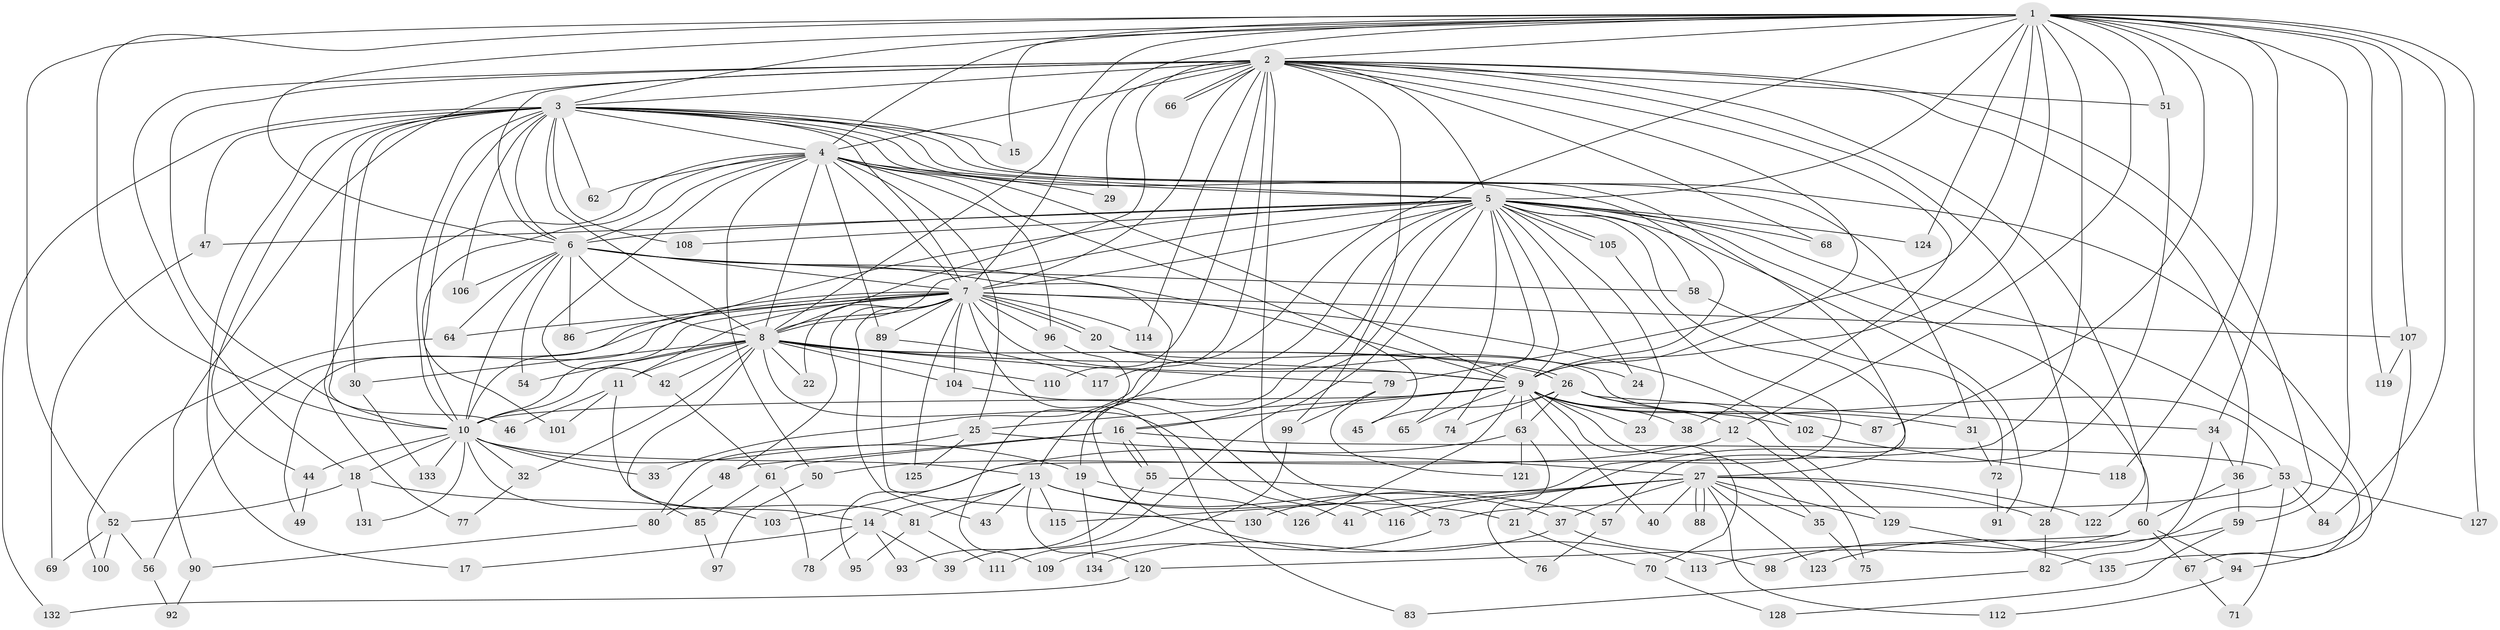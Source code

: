 // coarse degree distribution, {25: 0.012048192771084338, 23: 0.024096385542168676, 17: 0.012048192771084338, 3: 0.3132530120481928, 2: 0.27710843373493976, 15: 0.012048192771084338, 6: 0.060240963855421686, 14: 0.012048192771084338, 9: 0.012048192771084338, 5: 0.060240963855421686, 7: 0.012048192771084338, 4: 0.12048192771084337, 24: 0.012048192771084338, 1: 0.024096385542168676, 12: 0.012048192771084338, 21: 0.024096385542168676}
// Generated by graph-tools (version 1.1) at 2025/36/03/04/25 23:36:35]
// undirected, 135 vertices, 295 edges
graph export_dot {
  node [color=gray90,style=filled];
  1;
  2;
  3;
  4;
  5;
  6;
  7;
  8;
  9;
  10;
  11;
  12;
  13;
  14;
  15;
  16;
  17;
  18;
  19;
  20;
  21;
  22;
  23;
  24;
  25;
  26;
  27;
  28;
  29;
  30;
  31;
  32;
  33;
  34;
  35;
  36;
  37;
  38;
  39;
  40;
  41;
  42;
  43;
  44;
  45;
  46;
  47;
  48;
  49;
  50;
  51;
  52;
  53;
  54;
  55;
  56;
  57;
  58;
  59;
  60;
  61;
  62;
  63;
  64;
  65;
  66;
  67;
  68;
  69;
  70;
  71;
  72;
  73;
  74;
  75;
  76;
  77;
  78;
  79;
  80;
  81;
  82;
  83;
  84;
  85;
  86;
  87;
  88;
  89;
  90;
  91;
  92;
  93;
  94;
  95;
  96;
  97;
  98;
  99;
  100;
  101;
  102;
  103;
  104;
  105;
  106;
  107;
  108;
  109;
  110;
  111;
  112;
  113;
  114;
  115;
  116;
  117;
  118;
  119;
  120;
  121;
  122;
  123;
  124;
  125;
  126;
  127;
  128;
  129;
  130;
  131;
  132;
  133;
  134;
  135;
  1 -- 2;
  1 -- 3;
  1 -- 4;
  1 -- 5;
  1 -- 6;
  1 -- 7;
  1 -- 8;
  1 -- 9;
  1 -- 10;
  1 -- 12;
  1 -- 15;
  1 -- 33;
  1 -- 34;
  1 -- 51;
  1 -- 52;
  1 -- 59;
  1 -- 79;
  1 -- 84;
  1 -- 87;
  1 -- 103;
  1 -- 107;
  1 -- 118;
  1 -- 119;
  1 -- 124;
  1 -- 127;
  2 -- 3;
  2 -- 4;
  2 -- 5;
  2 -- 6;
  2 -- 7;
  2 -- 8;
  2 -- 9;
  2 -- 10;
  2 -- 18;
  2 -- 28;
  2 -- 29;
  2 -- 36;
  2 -- 38;
  2 -- 51;
  2 -- 66;
  2 -- 66;
  2 -- 68;
  2 -- 73;
  2 -- 90;
  2 -- 98;
  2 -- 99;
  2 -- 110;
  2 -- 114;
  2 -- 117;
  2 -- 122;
  3 -- 4;
  3 -- 5;
  3 -- 6;
  3 -- 7;
  3 -- 8;
  3 -- 9;
  3 -- 10;
  3 -- 15;
  3 -- 17;
  3 -- 21;
  3 -- 30;
  3 -- 31;
  3 -- 44;
  3 -- 46;
  3 -- 47;
  3 -- 62;
  3 -- 94;
  3 -- 101;
  3 -- 106;
  3 -- 108;
  3 -- 132;
  4 -- 5;
  4 -- 6;
  4 -- 7;
  4 -- 8;
  4 -- 9;
  4 -- 10;
  4 -- 25;
  4 -- 29;
  4 -- 42;
  4 -- 45;
  4 -- 50;
  4 -- 62;
  4 -- 77;
  4 -- 89;
  4 -- 96;
  5 -- 6;
  5 -- 7;
  5 -- 8;
  5 -- 9;
  5 -- 10;
  5 -- 13;
  5 -- 16;
  5 -- 19;
  5 -- 23;
  5 -- 24;
  5 -- 27;
  5 -- 39;
  5 -- 47;
  5 -- 58;
  5 -- 60;
  5 -- 65;
  5 -- 67;
  5 -- 68;
  5 -- 74;
  5 -- 91;
  5 -- 105;
  5 -- 105;
  5 -- 108;
  5 -- 124;
  6 -- 7;
  6 -- 8;
  6 -- 9;
  6 -- 10;
  6 -- 54;
  6 -- 58;
  6 -- 64;
  6 -- 86;
  6 -- 106;
  6 -- 113;
  7 -- 8;
  7 -- 9;
  7 -- 10;
  7 -- 11;
  7 -- 20;
  7 -- 20;
  7 -- 22;
  7 -- 43;
  7 -- 48;
  7 -- 49;
  7 -- 56;
  7 -- 64;
  7 -- 83;
  7 -- 86;
  7 -- 89;
  7 -- 96;
  7 -- 102;
  7 -- 104;
  7 -- 107;
  7 -- 114;
  7 -- 125;
  8 -- 9;
  8 -- 10;
  8 -- 11;
  8 -- 22;
  8 -- 26;
  8 -- 26;
  8 -- 30;
  8 -- 32;
  8 -- 41;
  8 -- 42;
  8 -- 54;
  8 -- 79;
  8 -- 85;
  8 -- 104;
  8 -- 110;
  9 -- 10;
  9 -- 12;
  9 -- 16;
  9 -- 23;
  9 -- 25;
  9 -- 35;
  9 -- 38;
  9 -- 40;
  9 -- 63;
  9 -- 65;
  9 -- 70;
  9 -- 87;
  9 -- 102;
  9 -- 126;
  10 -- 13;
  10 -- 18;
  10 -- 19;
  10 -- 32;
  10 -- 33;
  10 -- 44;
  10 -- 81;
  10 -- 131;
  10 -- 133;
  11 -- 14;
  11 -- 46;
  11 -- 101;
  12 -- 50;
  12 -- 75;
  13 -- 14;
  13 -- 21;
  13 -- 37;
  13 -- 43;
  13 -- 81;
  13 -- 115;
  13 -- 120;
  14 -- 17;
  14 -- 39;
  14 -- 78;
  14 -- 93;
  16 -- 48;
  16 -- 53;
  16 -- 55;
  16 -- 55;
  16 -- 61;
  18 -- 52;
  18 -- 103;
  18 -- 131;
  19 -- 126;
  19 -- 134;
  20 -- 24;
  20 -- 53;
  21 -- 70;
  25 -- 27;
  25 -- 80;
  25 -- 125;
  26 -- 31;
  26 -- 34;
  26 -- 45;
  26 -- 63;
  26 -- 74;
  26 -- 129;
  27 -- 28;
  27 -- 35;
  27 -- 37;
  27 -- 40;
  27 -- 41;
  27 -- 88;
  27 -- 88;
  27 -- 112;
  27 -- 116;
  27 -- 122;
  27 -- 123;
  27 -- 129;
  27 -- 130;
  28 -- 82;
  30 -- 133;
  31 -- 72;
  32 -- 77;
  34 -- 36;
  34 -- 82;
  35 -- 75;
  36 -- 59;
  36 -- 60;
  37 -- 98;
  37 -- 134;
  42 -- 61;
  44 -- 49;
  47 -- 69;
  48 -- 80;
  50 -- 97;
  51 -- 57;
  52 -- 56;
  52 -- 69;
  52 -- 100;
  53 -- 71;
  53 -- 73;
  53 -- 84;
  53 -- 127;
  55 -- 57;
  55 -- 93;
  56 -- 92;
  57 -- 76;
  58 -- 72;
  59 -- 123;
  59 -- 128;
  60 -- 67;
  60 -- 94;
  60 -- 113;
  60 -- 120;
  61 -- 78;
  61 -- 85;
  63 -- 76;
  63 -- 95;
  63 -- 121;
  64 -- 100;
  67 -- 71;
  70 -- 128;
  72 -- 91;
  73 -- 109;
  79 -- 99;
  79 -- 121;
  80 -- 90;
  81 -- 95;
  81 -- 111;
  82 -- 83;
  85 -- 97;
  89 -- 117;
  89 -- 130;
  90 -- 92;
  94 -- 112;
  96 -- 109;
  99 -- 111;
  102 -- 118;
  104 -- 116;
  105 -- 115;
  107 -- 119;
  107 -- 135;
  120 -- 132;
  129 -- 135;
}
